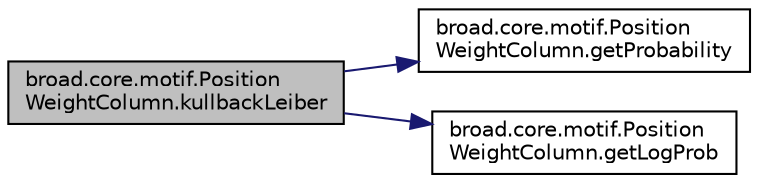 digraph "broad.core.motif.PositionWeightColumn.kullbackLeiber"
{
  edge [fontname="Helvetica",fontsize="10",labelfontname="Helvetica",labelfontsize="10"];
  node [fontname="Helvetica",fontsize="10",shape=record];
  rankdir="LR";
  Node1 [label="broad.core.motif.Position\lWeightColumn.kullbackLeiber",height=0.2,width=0.4,color="black", fillcolor="grey75", style="filled" fontcolor="black"];
  Node1 -> Node2 [color="midnightblue",fontsize="10",style="solid",fontname="Helvetica"];
  Node2 [label="broad.core.motif.Position\lWeightColumn.getProbability",height=0.2,width=0.4,color="black", fillcolor="white", style="filled",URL="$classbroad_1_1core_1_1motif_1_1_position_weight_column.html#a1018f31a29569c2ecf2350c363bd2c75"];
  Node1 -> Node3 [color="midnightblue",fontsize="10",style="solid",fontname="Helvetica"];
  Node3 [label="broad.core.motif.Position\lWeightColumn.getLogProb",height=0.2,width=0.4,color="black", fillcolor="white", style="filled",URL="$classbroad_1_1core_1_1motif_1_1_position_weight_column.html#af17d5c4039831262d7716ce3c80c77cc"];
}
